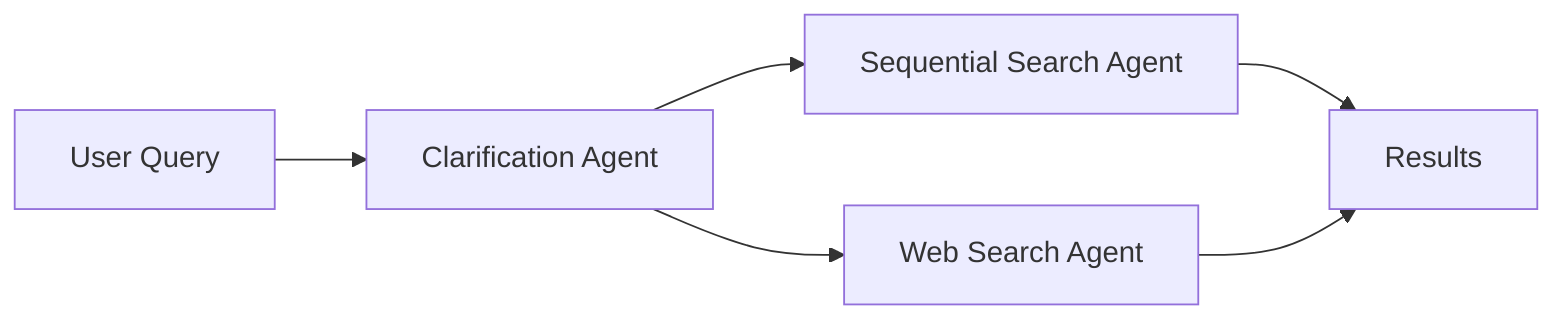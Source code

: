 ---
config:
  theme: mc
---
graph LR
    U[User Query] --> C[Clarification Agent]
    C --> S[Sequential Search Agent]
    C --> W[Web Search Agent]
    S --> R[Results]
    W --> R